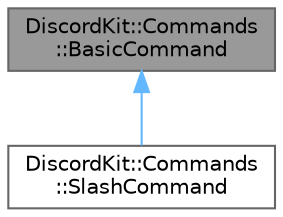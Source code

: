 digraph "DiscordKit::Commands::BasicCommand"
{
 // LATEX_PDF_SIZE
  bgcolor="transparent";
  edge [fontname=Helvetica,fontsize=10,labelfontname=Helvetica,labelfontsize=10];
  node [fontname=Helvetica,fontsize=10,shape=box,height=0.2,width=0.4];
  Node1 [id="Node000001",label="DiscordKit::Commands\l::BasicCommand",height=0.2,width=0.4,color="gray40", fillcolor="grey60", style="filled", fontcolor="black",tooltip=" "];
  Node1 -> Node2 [id="edge1_Node000001_Node000002",dir="back",color="steelblue1",style="solid",tooltip=" "];
  Node2 [id="Node000002",label="DiscordKit::Commands\l::SlashCommand",height=0.2,width=0.4,color="gray40", fillcolor="white", style="filled",URL="$d0/d29/classDiscordKit_1_1Commands_1_1SlashCommand.html",tooltip=" "];
}
